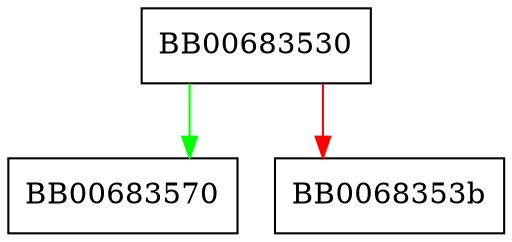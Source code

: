 digraph X509_CRL_sign_ctx {
  node [shape="box"];
  graph [splines=ortho];
  BB00683530 -> BB00683570 [color="green"];
  BB00683530 -> BB0068353b [color="red"];
}